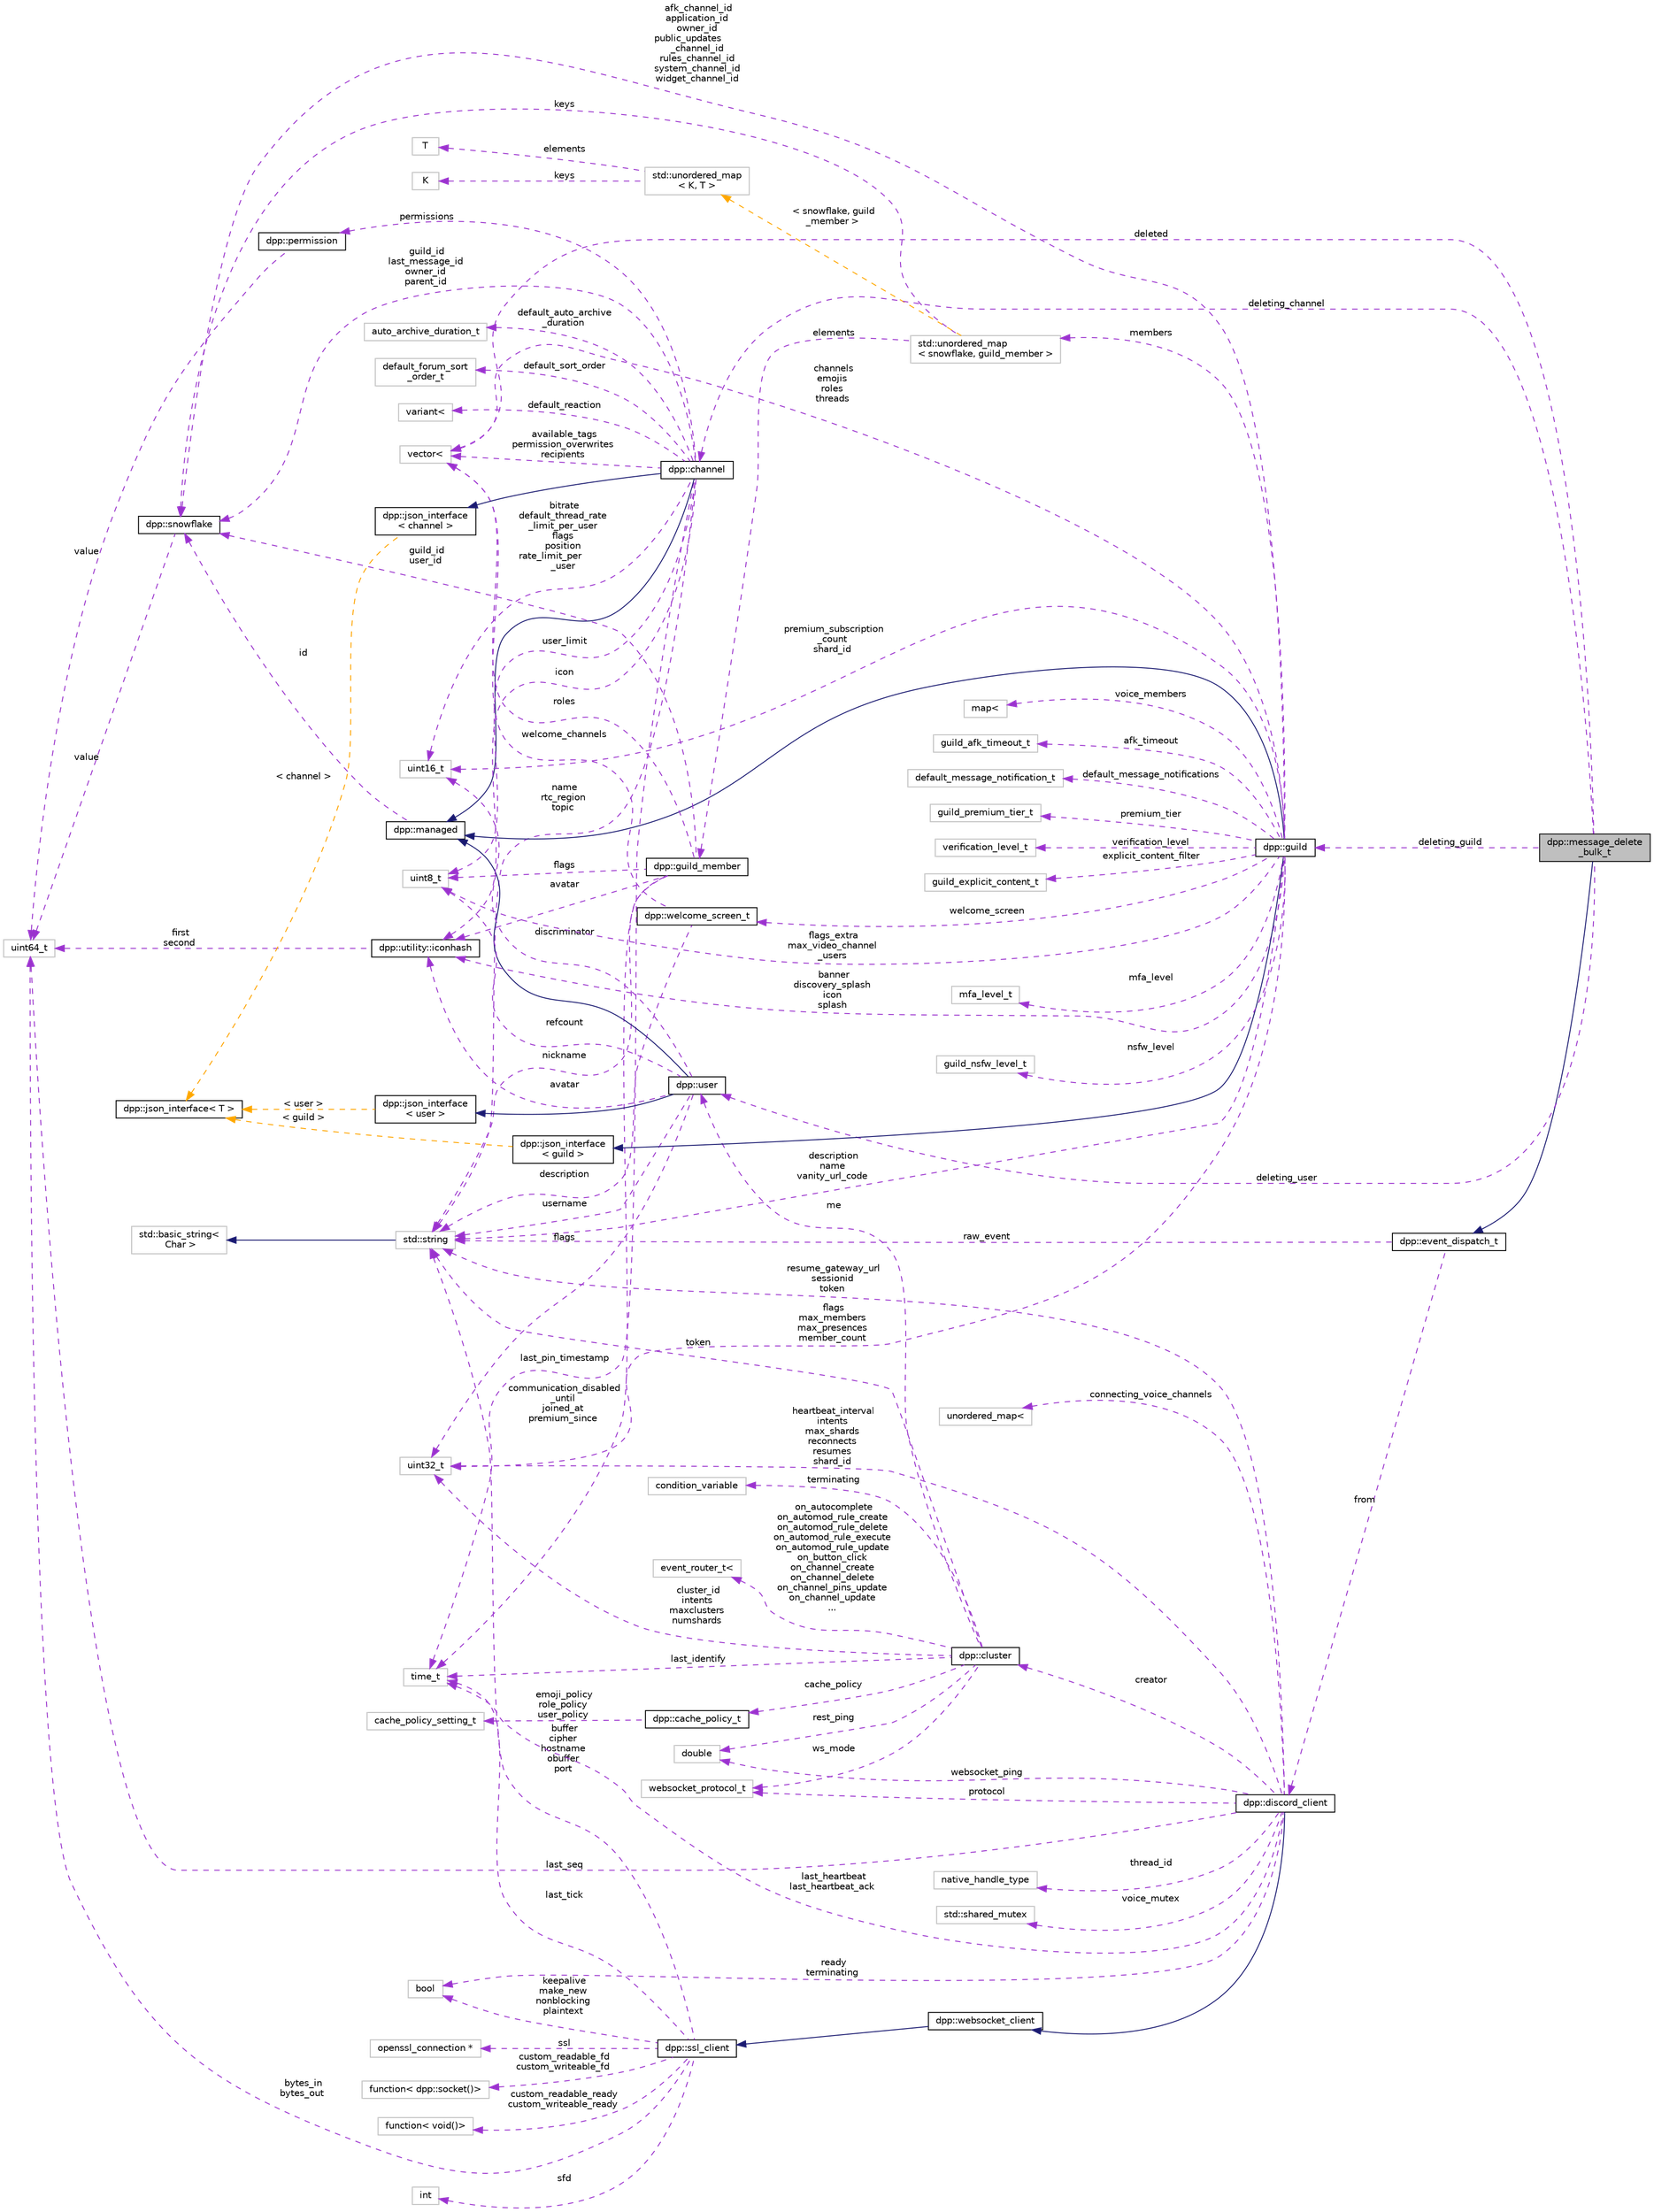 digraph "dpp::message_delete_bulk_t"
{
 // INTERACTIVE_SVG=YES
 // LATEX_PDF_SIZE
  bgcolor="transparent";
  edge [fontname="Helvetica",fontsize="10",labelfontname="Helvetica",labelfontsize="10"];
  node [fontname="Helvetica",fontsize="10",shape=record];
  rankdir="LR";
  Node1 [label="dpp::message_delete\l_bulk_t",height=0.2,width=0.4,color="black", fillcolor="grey75", style="filled", fontcolor="black",tooltip="Message delete bulk."];
  Node2 -> Node1 [dir="back",color="midnightblue",fontsize="10",style="solid",fontname="Helvetica"];
  Node2 [label="dpp::event_dispatch_t",height=0.2,width=0.4,color="black",URL="$structdpp_1_1event__dispatch__t.html",tooltip="Base event parameter struct. Each event you receive from the library will have its parameter derived ..."];
  Node3 -> Node2 [dir="back",color="darkorchid3",fontsize="10",style="dashed",label=" raw_event" ,fontname="Helvetica"];
  Node3 [label="std::string",height=0.2,width=0.4,color="grey75",tooltip=" "];
  Node4 -> Node3 [dir="back",color="midnightblue",fontsize="10",style="solid",fontname="Helvetica"];
  Node4 [label="std::basic_string\<\l Char \>",height=0.2,width=0.4,color="grey75",tooltip=" "];
  Node5 -> Node2 [dir="back",color="darkorchid3",fontsize="10",style="dashed",label=" from" ,fontname="Helvetica"];
  Node5 [label="dpp::discord_client",height=0.2,width=0.4,color="black",URL="$classdpp_1_1discord__client.html",tooltip="Implements a discord client. Each discord_client connects to one shard and derives from a websocket c..."];
  Node6 -> Node5 [dir="back",color="midnightblue",fontsize="10",style="solid",fontname="Helvetica"];
  Node6 [label="dpp::websocket_client",height=0.2,width=0.4,color="black",URL="$classdpp_1_1websocket__client.html",tooltip="Implements a websocket client based on the SSL client."];
  Node7 -> Node6 [dir="back",color="midnightblue",fontsize="10",style="solid",fontname="Helvetica"];
  Node7 [label="dpp::ssl_client",height=0.2,width=0.4,color="black",URL="$classdpp_1_1ssl__client.html",tooltip="Implements a simple non-blocking SSL stream client."];
  Node3 -> Node7 [dir="back",color="darkorchid3",fontsize="10",style="dashed",label=" buffer\ncipher\nhostname\nobuffer\nport" ,fontname="Helvetica"];
  Node8 -> Node7 [dir="back",color="darkorchid3",fontsize="10",style="dashed",label=" keepalive\nmake_new\nnonblocking\nplaintext" ,fontname="Helvetica"];
  Node8 [label="bool",height=0.2,width=0.4,color="grey75",tooltip=" "];
  Node9 -> Node7 [dir="back",color="darkorchid3",fontsize="10",style="dashed",label=" sfd" ,fontname="Helvetica"];
  Node9 [label="int",height=0.2,width=0.4,color="grey75",tooltip=" "];
  Node10 -> Node7 [dir="back",color="darkorchid3",fontsize="10",style="dashed",label=" ssl" ,fontname="Helvetica"];
  Node10 [label="openssl_connection *",height=0.2,width=0.4,color="grey75",tooltip=" "];
  Node11 -> Node7 [dir="back",color="darkorchid3",fontsize="10",style="dashed",label=" last_tick" ,fontname="Helvetica"];
  Node11 [label="time_t",height=0.2,width=0.4,color="grey75",tooltip=" "];
  Node12 -> Node7 [dir="back",color="darkorchid3",fontsize="10",style="dashed",label=" bytes_in\nbytes_out" ,fontname="Helvetica"];
  Node12 [label="uint64_t",height=0.2,width=0.4,color="grey75",tooltip=" "];
  Node13 -> Node7 [dir="back",color="darkorchid3",fontsize="10",style="dashed",label=" custom_readable_fd\ncustom_writeable_fd" ,fontname="Helvetica"];
  Node13 [label="function\< dpp::socket()\>",height=0.2,width=0.4,color="grey75",tooltip=" "];
  Node14 -> Node7 [dir="back",color="darkorchid3",fontsize="10",style="dashed",label=" custom_readable_ready\ncustom_writeable_ready" ,fontname="Helvetica"];
  Node14 [label="function\< void()\>",height=0.2,width=0.4,color="grey75",tooltip=" "];
  Node8 -> Node5 [dir="back",color="darkorchid3",fontsize="10",style="dashed",label=" ready\nterminating" ,fontname="Helvetica"];
  Node15 -> Node5 [dir="back",color="darkorchid3",fontsize="10",style="dashed",label=" creator" ,fontname="Helvetica"];
  Node15 [label="dpp::cluster",height=0.2,width=0.4,color="black",URL="$classdpp_1_1cluster.html",tooltip="The cluster class represents a group of shards and a command queue for sending and receiving commands..."];
  Node3 -> Node15 [dir="back",color="darkorchid3",fontsize="10",style="dashed",label=" token" ,fontname="Helvetica"];
  Node11 -> Node15 [dir="back",color="darkorchid3",fontsize="10",style="dashed",label=" last_identify" ,fontname="Helvetica"];
  Node16 -> Node15 [dir="back",color="darkorchid3",fontsize="10",style="dashed",label=" cluster_id\nintents\nmaxclusters\nnumshards" ,fontname="Helvetica"];
  Node16 [label="uint32_t",height=0.2,width=0.4,color="grey75",tooltip=" "];
  Node17 -> Node15 [dir="back",color="darkorchid3",fontsize="10",style="dashed",label=" rest_ping" ,fontname="Helvetica"];
  Node17 [label="double",height=0.2,width=0.4,color="grey75",tooltip=" "];
  Node18 -> Node15 [dir="back",color="darkorchid3",fontsize="10",style="dashed",label=" me" ,fontname="Helvetica"];
  Node18 [label="dpp::user",height=0.2,width=0.4,color="black",URL="$classdpp_1_1user.html",tooltip="Represents a user on discord. May or may not be a member of a dpp::guild."];
  Node19 -> Node18 [dir="back",color="midnightblue",fontsize="10",style="solid",fontname="Helvetica"];
  Node19 [label="dpp::managed",height=0.2,width=0.4,color="black",URL="$classdpp_1_1managed.html",tooltip="The managed class is the base class for various types that can be stored in a cache that are identifi..."];
  Node20 -> Node19 [dir="back",color="darkorchid3",fontsize="10",style="dashed",label=" id" ,fontname="Helvetica"];
  Node20 [label="dpp::snowflake",height=0.2,width=0.4,color="black",URL="$classdpp_1_1snowflake.html",tooltip="A container for a 64 bit unsigned value representing many things on discord. This value is known in d..."];
  Node12 -> Node20 [dir="back",color="darkorchid3",fontsize="10",style="dashed",label=" value" ,fontname="Helvetica"];
  Node21 -> Node18 [dir="back",color="midnightblue",fontsize="10",style="solid",fontname="Helvetica"];
  Node21 [label="dpp::json_interface\l\< user \>",height=0.2,width=0.4,color="black",URL="$structdpp_1_1json__interface.html",tooltip=" "];
  Node22 -> Node21 [dir="back",color="orange",fontsize="10",style="dashed",label=" \< user \>" ,fontname="Helvetica"];
  Node22 [label="dpp::json_interface\< T \>",height=0.2,width=0.4,color="black",URL="$structdpp_1_1json__interface.html",tooltip="Represents an interface for an object that can optionally implement functions for converting to and f..."];
  Node3 -> Node18 [dir="back",color="darkorchid3",fontsize="10",style="dashed",label=" username" ,fontname="Helvetica"];
  Node23 -> Node18 [dir="back",color="darkorchid3",fontsize="10",style="dashed",label=" avatar" ,fontname="Helvetica"];
  Node23 [label="dpp::utility::iconhash",height=0.2,width=0.4,color="black",URL="$structdpp_1_1utility_1_1iconhash.html",tooltip="Store a 128 bit icon hash (profile picture, server icon etc) as a 128 bit binary value made of two ui..."];
  Node12 -> Node23 [dir="back",color="darkorchid3",fontsize="10",style="dashed",label=" first\nsecond" ,fontname="Helvetica"];
  Node16 -> Node18 [dir="back",color="darkorchid3",fontsize="10",style="dashed",label=" flags" ,fontname="Helvetica"];
  Node24 -> Node18 [dir="back",color="darkorchid3",fontsize="10",style="dashed",label=" discriminator" ,fontname="Helvetica"];
  Node24 [label="uint16_t",height=0.2,width=0.4,color="grey75",tooltip=" "];
  Node25 -> Node18 [dir="back",color="darkorchid3",fontsize="10",style="dashed",label=" refcount" ,fontname="Helvetica"];
  Node25 [label="uint8_t",height=0.2,width=0.4,color="grey75",tooltip=" "];
  Node26 -> Node15 [dir="back",color="darkorchid3",fontsize="10",style="dashed",label=" cache_policy" ,fontname="Helvetica"];
  Node26 [label="dpp::cache_policy_t",height=0.2,width=0.4,color="black",URL="$structdpp_1_1cache__policy__t.html",tooltip="Represents the caching policy of the cluster."];
  Node27 -> Node26 [dir="back",color="darkorchid3",fontsize="10",style="dashed",label=" emoji_policy\nrole_policy\nuser_policy" ,fontname="Helvetica"];
  Node27 [label="cache_policy_setting_t",height=0.2,width=0.4,color="grey75",tooltip=" "];
  Node28 -> Node15 [dir="back",color="darkorchid3",fontsize="10",style="dashed",label=" ws_mode" ,fontname="Helvetica"];
  Node28 [label="websocket_protocol_t",height=0.2,width=0.4,color="grey75",tooltip=" "];
  Node29 -> Node15 [dir="back",color="darkorchid3",fontsize="10",style="dashed",label=" terminating" ,fontname="Helvetica"];
  Node29 [label="condition_variable",height=0.2,width=0.4,color="grey75",tooltip=" "];
  Node30 -> Node15 [dir="back",color="darkorchid3",fontsize="10",style="dashed",label=" on_autocomplete\non_automod_rule_create\non_automod_rule_delete\non_automod_rule_execute\non_automod_rule_update\non_button_click\non_channel_create\non_channel_delete\non_channel_pins_update\non_channel_update\n..." ,fontname="Helvetica"];
  Node30 [label="event_router_t\<",height=0.2,width=0.4,color="grey75",tooltip=" "];
  Node16 -> Node5 [dir="back",color="darkorchid3",fontsize="10",style="dashed",label=" heartbeat_interval\nintents\nmax_shards\nreconnects\nresumes\nshard_id" ,fontname="Helvetica"];
  Node11 -> Node5 [dir="back",color="darkorchid3",fontsize="10",style="dashed",label=" last_heartbeat\nlast_heartbeat_ack" ,fontname="Helvetica"];
  Node31 -> Node5 [dir="back",color="darkorchid3",fontsize="10",style="dashed",label=" thread_id" ,fontname="Helvetica"];
  Node31 [label="native_handle_type",height=0.2,width=0.4,color="grey75",tooltip=" "];
  Node12 -> Node5 [dir="back",color="darkorchid3",fontsize="10",style="dashed",label=" last_seq" ,fontname="Helvetica"];
  Node3 -> Node5 [dir="back",color="darkorchid3",fontsize="10",style="dashed",label=" resume_gateway_url\nsessionid\ntoken" ,fontname="Helvetica"];
  Node32 -> Node5 [dir="back",color="darkorchid3",fontsize="10",style="dashed",label=" voice_mutex" ,fontname="Helvetica"];
  Node32 [label="std::shared_mutex",height=0.2,width=0.4,color="grey75",tooltip=" "];
  Node17 -> Node5 [dir="back",color="darkorchid3",fontsize="10",style="dashed",label=" websocket_ping" ,fontname="Helvetica"];
  Node28 -> Node5 [dir="back",color="darkorchid3",fontsize="10",style="dashed",label=" protocol" ,fontname="Helvetica"];
  Node33 -> Node5 [dir="back",color="darkorchid3",fontsize="10",style="dashed",label=" connecting_voice_channels" ,fontname="Helvetica"];
  Node33 [label="unordered_map\<",height=0.2,width=0.4,color="grey75",tooltip=" "];
  Node34 -> Node1 [dir="back",color="darkorchid3",fontsize="10",style="dashed",label=" deleting_guild" ,fontname="Helvetica"];
  Node34 [label="dpp::guild",height=0.2,width=0.4,color="black",URL="$classdpp_1_1guild.html",tooltip="Represents a guild on Discord (AKA a server)"];
  Node19 -> Node34 [dir="back",color="midnightblue",fontsize="10",style="solid",fontname="Helvetica"];
  Node35 -> Node34 [dir="back",color="midnightblue",fontsize="10",style="solid",fontname="Helvetica"];
  Node35 [label="dpp::json_interface\l\< guild \>",height=0.2,width=0.4,color="black",URL="$structdpp_1_1json__interface.html",tooltip=" "];
  Node22 -> Node35 [dir="back",color="orange",fontsize="10",style="dashed",label=" \< guild \>" ,fontname="Helvetica"];
  Node3 -> Node34 [dir="back",color="darkorchid3",fontsize="10",style="dashed",label=" description\nname\nvanity_url_code" ,fontname="Helvetica"];
  Node36 -> Node34 [dir="back",color="darkorchid3",fontsize="10",style="dashed",label=" channels\nemojis\nroles\nthreads" ,fontname="Helvetica"];
  Node36 [label="vector\<",height=0.2,width=0.4,color="grey75",tooltip=" "];
  Node37 -> Node34 [dir="back",color="darkorchid3",fontsize="10",style="dashed",label=" voice_members" ,fontname="Helvetica"];
  Node37 [label="map\<",height=0.2,width=0.4,color="grey75",tooltip=" "];
  Node38 -> Node34 [dir="back",color="darkorchid3",fontsize="10",style="dashed",label=" members" ,fontname="Helvetica"];
  Node38 [label="std::unordered_map\l\< snowflake, guild_member \>",height=0.2,width=0.4,color="grey75",tooltip=" "];
  Node20 -> Node38 [dir="back",color="darkorchid3",fontsize="10",style="dashed",label=" keys" ,fontname="Helvetica"];
  Node39 -> Node38 [dir="back",color="darkorchid3",fontsize="10",style="dashed",label=" elements" ,fontname="Helvetica"];
  Node39 [label="dpp::guild_member",height=0.2,width=0.4,color="black",URL="$classdpp_1_1guild__member.html",tooltip="Represents dpp::user membership upon a dpp::guild. This contains the user's nickname,..."];
  Node3 -> Node39 [dir="back",color="darkorchid3",fontsize="10",style="dashed",label=" nickname" ,fontname="Helvetica"];
  Node36 -> Node39 [dir="back",color="darkorchid3",fontsize="10",style="dashed",label=" roles" ,fontname="Helvetica"];
  Node20 -> Node39 [dir="back",color="darkorchid3",fontsize="10",style="dashed",label=" guild_id\nuser_id" ,fontname="Helvetica"];
  Node23 -> Node39 [dir="back",color="darkorchid3",fontsize="10",style="dashed",label=" avatar" ,fontname="Helvetica"];
  Node11 -> Node39 [dir="back",color="darkorchid3",fontsize="10",style="dashed",label=" communication_disabled\l_until\njoined_at\npremium_since" ,fontname="Helvetica"];
  Node25 -> Node39 [dir="back",color="darkorchid3",fontsize="10",style="dashed",label=" flags" ,fontname="Helvetica"];
  Node40 -> Node38 [dir="back",color="orange",fontsize="10",style="dashed",label=" \< snowflake, guild\l_member \>" ,fontname="Helvetica"];
  Node40 [label="std::unordered_map\l\< K, T \>",height=0.2,width=0.4,color="grey75",tooltip=" "];
  Node41 -> Node40 [dir="back",color="darkorchid3",fontsize="10",style="dashed",label=" keys" ,fontname="Helvetica"];
  Node41 [label="K",height=0.2,width=0.4,color="grey75",tooltip=" "];
  Node42 -> Node40 [dir="back",color="darkorchid3",fontsize="10",style="dashed",label=" elements" ,fontname="Helvetica"];
  Node42 [label="T",height=0.2,width=0.4,color="grey75",tooltip=" "];
  Node43 -> Node34 [dir="back",color="darkorchid3",fontsize="10",style="dashed",label=" welcome_screen" ,fontname="Helvetica"];
  Node43 [label="dpp::welcome_screen_t",height=0.2,width=0.4,color="black",URL="$structdpp_1_1welcome__screen__t.html",tooltip="Defines a server's welcome screen."];
  Node3 -> Node43 [dir="back",color="darkorchid3",fontsize="10",style="dashed",label=" description" ,fontname="Helvetica"];
  Node36 -> Node43 [dir="back",color="darkorchid3",fontsize="10",style="dashed",label=" welcome_channels" ,fontname="Helvetica"];
  Node23 -> Node34 [dir="back",color="darkorchid3",fontsize="10",style="dashed",label=" banner\ndiscovery_splash\nicon\nsplash" ,fontname="Helvetica"];
  Node20 -> Node34 [dir="back",color="darkorchid3",fontsize="10",style="dashed",label=" afk_channel_id\napplication_id\nowner_id\npublic_updates\l_channel_id\nrules_channel_id\nsystem_channel_id\nwidget_channel_id" ,fontname="Helvetica"];
  Node16 -> Node34 [dir="back",color="darkorchid3",fontsize="10",style="dashed",label=" flags\nmax_members\nmax_presences\nmember_count" ,fontname="Helvetica"];
  Node24 -> Node34 [dir="back",color="darkorchid3",fontsize="10",style="dashed",label=" premium_subscription\l_count\nshard_id" ,fontname="Helvetica"];
  Node44 -> Node34 [dir="back",color="darkorchid3",fontsize="10",style="dashed",label=" afk_timeout" ,fontname="Helvetica"];
  Node44 [label="guild_afk_timeout_t",height=0.2,width=0.4,color="grey75",tooltip=" "];
  Node25 -> Node34 [dir="back",color="darkorchid3",fontsize="10",style="dashed",label=" flags_extra\nmax_video_channel\l_users" ,fontname="Helvetica"];
  Node45 -> Node34 [dir="back",color="darkorchid3",fontsize="10",style="dashed",label=" default_message_notifications" ,fontname="Helvetica"];
  Node45 [label="default_message_notification_t",height=0.2,width=0.4,color="grey75",tooltip=" "];
  Node46 -> Node34 [dir="back",color="darkorchid3",fontsize="10",style="dashed",label=" premium_tier" ,fontname="Helvetica"];
  Node46 [label="guild_premium_tier_t",height=0.2,width=0.4,color="grey75",tooltip=" "];
  Node47 -> Node34 [dir="back",color="darkorchid3",fontsize="10",style="dashed",label=" verification_level" ,fontname="Helvetica"];
  Node47 [label="verification_level_t",height=0.2,width=0.4,color="grey75",tooltip=" "];
  Node48 -> Node34 [dir="back",color="darkorchid3",fontsize="10",style="dashed",label=" explicit_content_filter" ,fontname="Helvetica"];
  Node48 [label="guild_explicit_content_t",height=0.2,width=0.4,color="grey75",tooltip=" "];
  Node49 -> Node34 [dir="back",color="darkorchid3",fontsize="10",style="dashed",label=" mfa_level" ,fontname="Helvetica"];
  Node49 [label="mfa_level_t",height=0.2,width=0.4,color="grey75",tooltip=" "];
  Node50 -> Node34 [dir="back",color="darkorchid3",fontsize="10",style="dashed",label=" nsfw_level" ,fontname="Helvetica"];
  Node50 [label="guild_nsfw_level_t",height=0.2,width=0.4,color="grey75",tooltip=" "];
  Node18 -> Node1 [dir="back",color="darkorchid3",fontsize="10",style="dashed",label=" deleting_user" ,fontname="Helvetica"];
  Node51 -> Node1 [dir="back",color="darkorchid3",fontsize="10",style="dashed",label=" deleting_channel" ,fontname="Helvetica"];
  Node51 [label="dpp::channel",height=0.2,width=0.4,color="black",URL="$classdpp_1_1channel.html",tooltip="A definition of a discord channel. There are one of these for every channel type except threads...."];
  Node19 -> Node51 [dir="back",color="midnightblue",fontsize="10",style="solid",fontname="Helvetica"];
  Node52 -> Node51 [dir="back",color="midnightblue",fontsize="10",style="solid",fontname="Helvetica"];
  Node52 [label="dpp::json_interface\l\< channel \>",height=0.2,width=0.4,color="black",URL="$structdpp_1_1json__interface.html",tooltip=" "];
  Node22 -> Node52 [dir="back",color="orange",fontsize="10",style="dashed",label=" \< channel \>" ,fontname="Helvetica"];
  Node3 -> Node51 [dir="back",color="darkorchid3",fontsize="10",style="dashed",label=" name\nrtc_region\ntopic" ,fontname="Helvetica"];
  Node36 -> Node51 [dir="back",color="darkorchid3",fontsize="10",style="dashed",label=" available_tags\npermission_overwrites\nrecipients" ,fontname="Helvetica"];
  Node53 -> Node51 [dir="back",color="darkorchid3",fontsize="10",style="dashed",label=" default_reaction" ,fontname="Helvetica"];
  Node53 [label="variant\<",height=0.2,width=0.4,color="grey75",tooltip=" "];
  Node23 -> Node51 [dir="back",color="darkorchid3",fontsize="10",style="dashed",label=" icon" ,fontname="Helvetica"];
  Node20 -> Node51 [dir="back",color="darkorchid3",fontsize="10",style="dashed",label=" guild_id\nlast_message_id\nowner_id\nparent_id" ,fontname="Helvetica"];
  Node11 -> Node51 [dir="back",color="darkorchid3",fontsize="10",style="dashed",label=" last_pin_timestamp" ,fontname="Helvetica"];
  Node54 -> Node51 [dir="back",color="darkorchid3",fontsize="10",style="dashed",label=" permissions" ,fontname="Helvetica"];
  Node54 [label="dpp::permission",height=0.2,width=0.4,color="black",URL="$classdpp_1_1permission.html",tooltip="Represents a permission bitmask (refer to enum dpp::permissions) which are hold in an uint64_t."];
  Node12 -> Node54 [dir="back",color="darkorchid3",fontsize="10",style="dashed",label=" value" ,fontname="Helvetica"];
  Node24 -> Node51 [dir="back",color="darkorchid3",fontsize="10",style="dashed",label=" bitrate\ndefault_thread_rate\l_limit_per_user\nflags\nposition\nrate_limit_per\l_user" ,fontname="Helvetica"];
  Node55 -> Node51 [dir="back",color="darkorchid3",fontsize="10",style="dashed",label=" default_auto_archive\l_duration" ,fontname="Helvetica"];
  Node55 [label="auto_archive_duration_t",height=0.2,width=0.4,color="grey75",tooltip=" "];
  Node56 -> Node51 [dir="back",color="darkorchid3",fontsize="10",style="dashed",label=" default_sort_order" ,fontname="Helvetica"];
  Node56 [label="default_forum_sort\l_order_t",height=0.2,width=0.4,color="grey75",tooltip=" "];
  Node25 -> Node51 [dir="back",color="darkorchid3",fontsize="10",style="dashed",label=" user_limit" ,fontname="Helvetica"];
  Node36 -> Node1 [dir="back",color="darkorchid3",fontsize="10",style="dashed",label=" deleted" ,fontname="Helvetica"];
}
